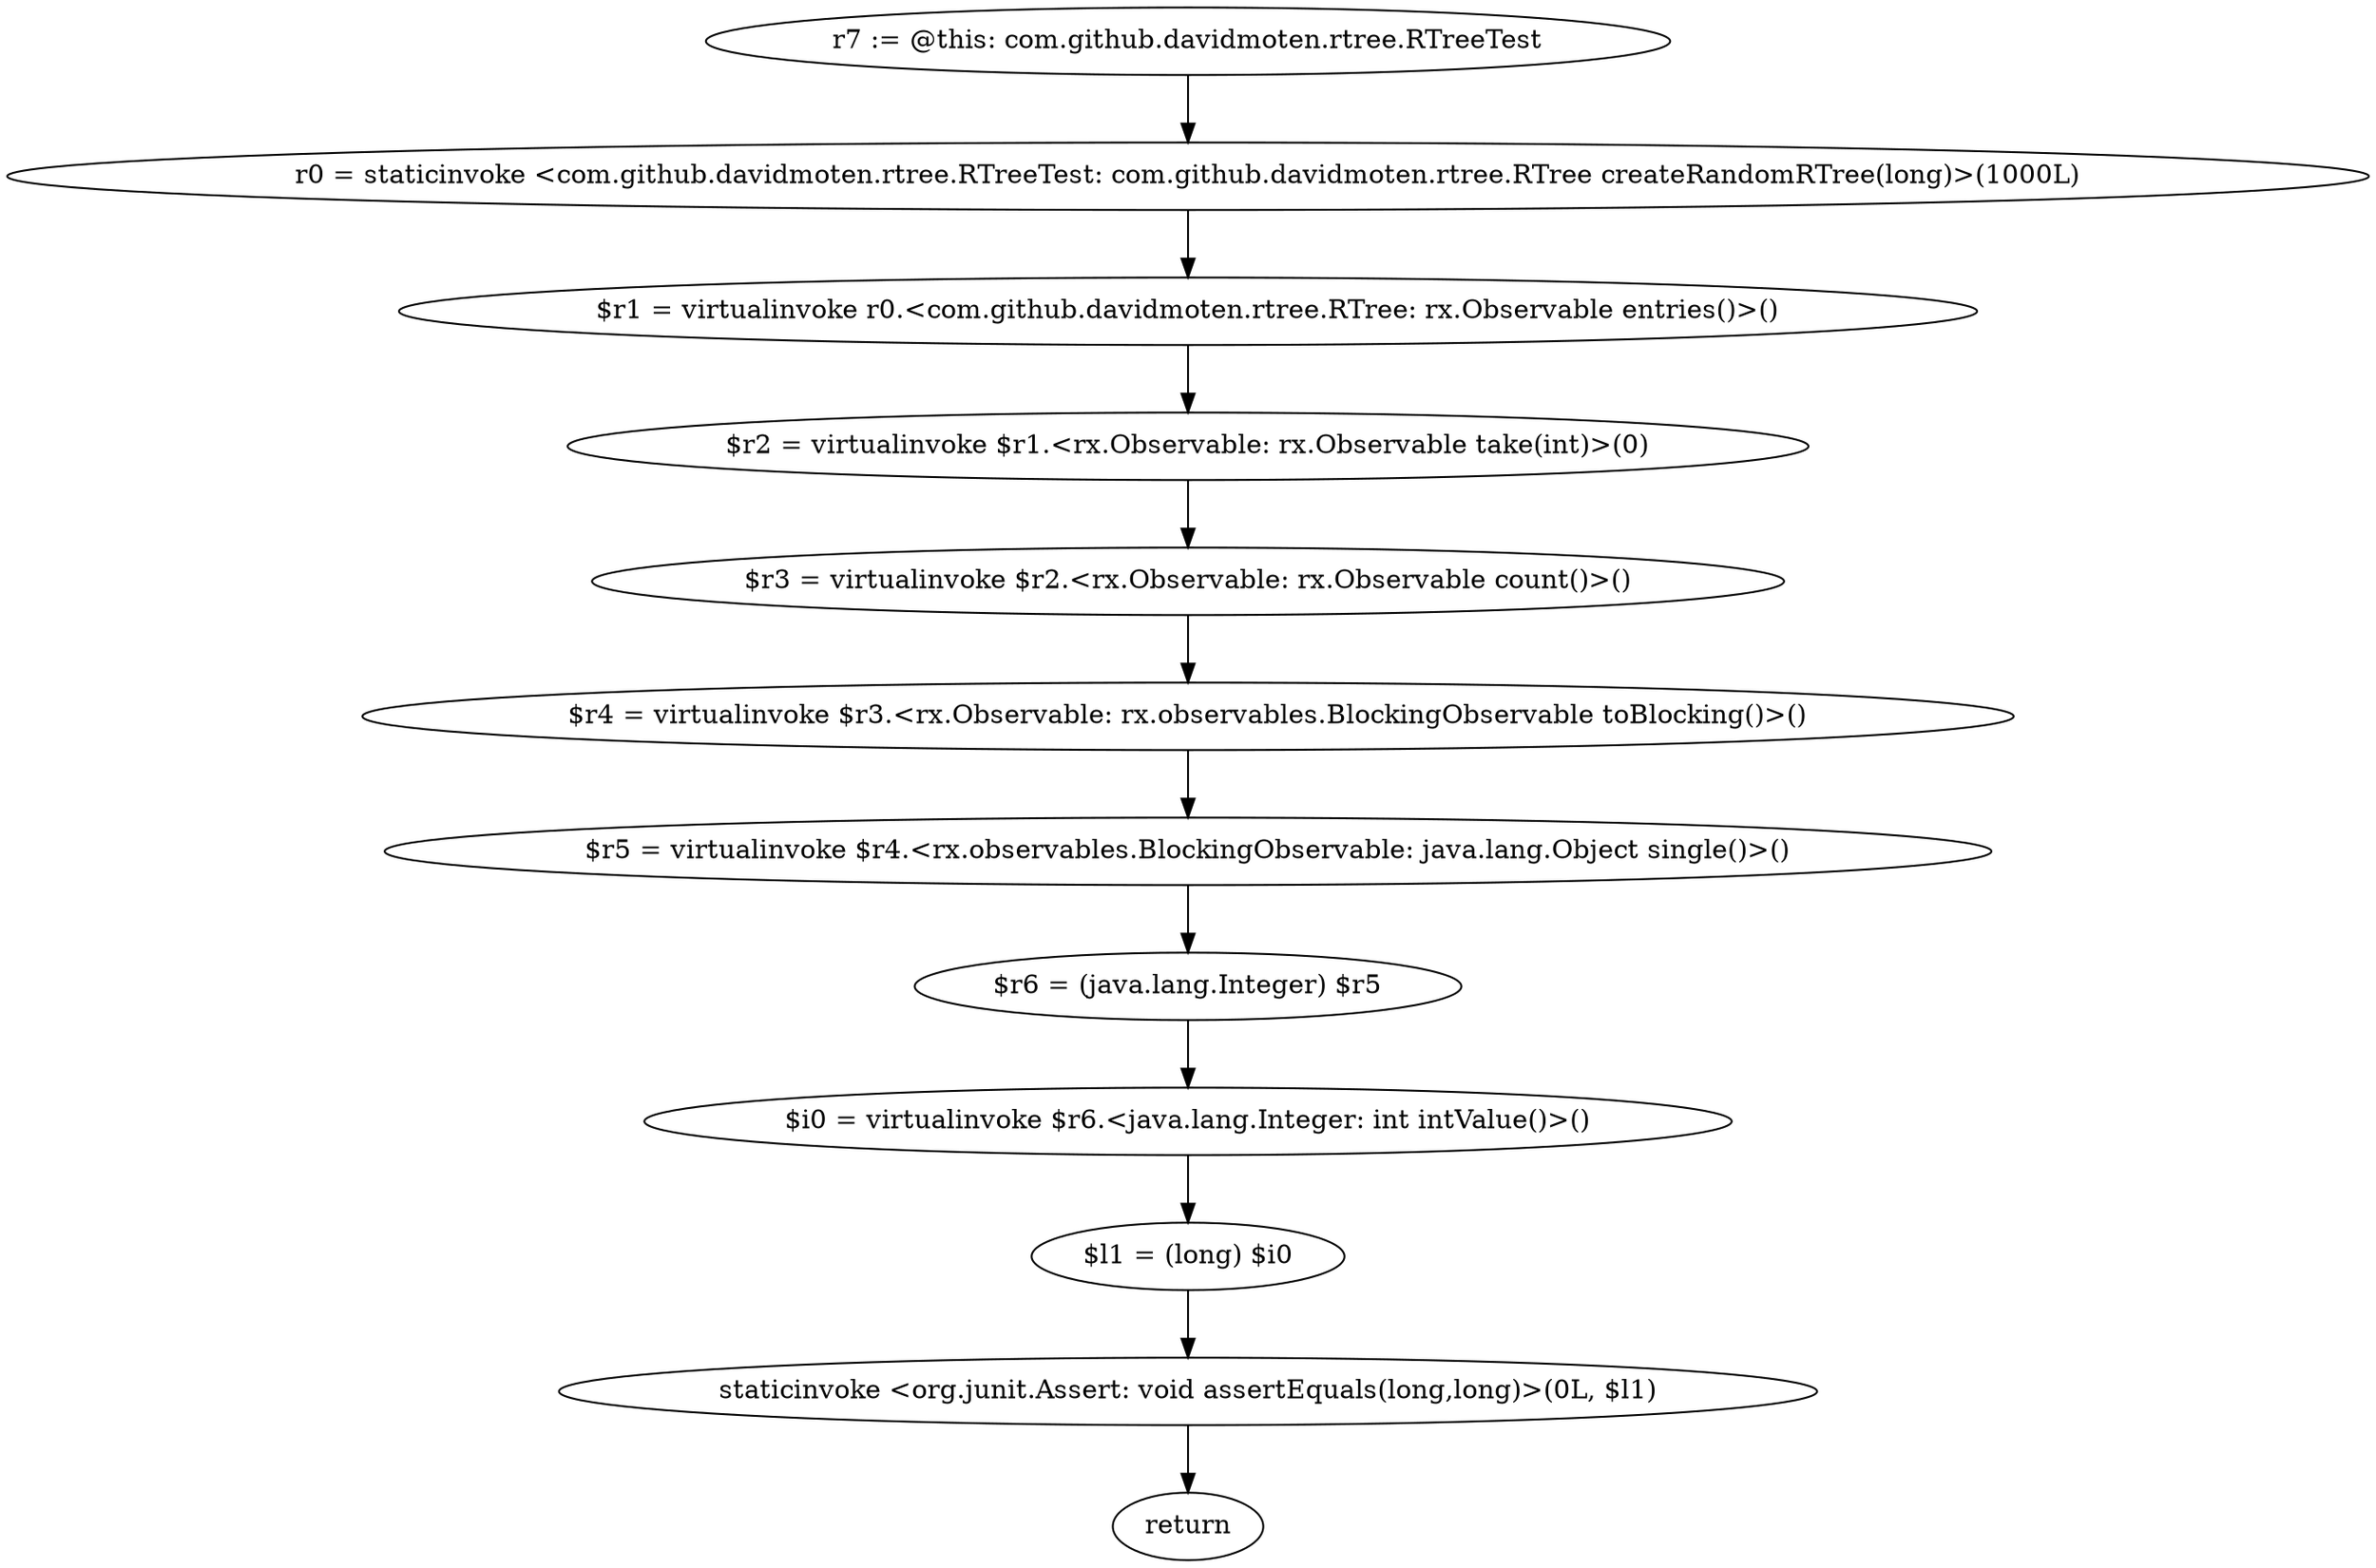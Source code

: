 digraph "unitGraph" {
    "r7 := @this: com.github.davidmoten.rtree.RTreeTest"
    "r0 = staticinvoke <com.github.davidmoten.rtree.RTreeTest: com.github.davidmoten.rtree.RTree createRandomRTree(long)>(1000L)"
    "$r1 = virtualinvoke r0.<com.github.davidmoten.rtree.RTree: rx.Observable entries()>()"
    "$r2 = virtualinvoke $r1.<rx.Observable: rx.Observable take(int)>(0)"
    "$r3 = virtualinvoke $r2.<rx.Observable: rx.Observable count()>()"
    "$r4 = virtualinvoke $r3.<rx.Observable: rx.observables.BlockingObservable toBlocking()>()"
    "$r5 = virtualinvoke $r4.<rx.observables.BlockingObservable: java.lang.Object single()>()"
    "$r6 = (java.lang.Integer) $r5"
    "$i0 = virtualinvoke $r6.<java.lang.Integer: int intValue()>()"
    "$l1 = (long) $i0"
    "staticinvoke <org.junit.Assert: void assertEquals(long,long)>(0L, $l1)"
    "return"
    "r7 := @this: com.github.davidmoten.rtree.RTreeTest"->"r0 = staticinvoke <com.github.davidmoten.rtree.RTreeTest: com.github.davidmoten.rtree.RTree createRandomRTree(long)>(1000L)";
    "r0 = staticinvoke <com.github.davidmoten.rtree.RTreeTest: com.github.davidmoten.rtree.RTree createRandomRTree(long)>(1000L)"->"$r1 = virtualinvoke r0.<com.github.davidmoten.rtree.RTree: rx.Observable entries()>()";
    "$r1 = virtualinvoke r0.<com.github.davidmoten.rtree.RTree: rx.Observable entries()>()"->"$r2 = virtualinvoke $r1.<rx.Observable: rx.Observable take(int)>(0)";
    "$r2 = virtualinvoke $r1.<rx.Observable: rx.Observable take(int)>(0)"->"$r3 = virtualinvoke $r2.<rx.Observable: rx.Observable count()>()";
    "$r3 = virtualinvoke $r2.<rx.Observable: rx.Observable count()>()"->"$r4 = virtualinvoke $r3.<rx.Observable: rx.observables.BlockingObservable toBlocking()>()";
    "$r4 = virtualinvoke $r3.<rx.Observable: rx.observables.BlockingObservable toBlocking()>()"->"$r5 = virtualinvoke $r4.<rx.observables.BlockingObservable: java.lang.Object single()>()";
    "$r5 = virtualinvoke $r4.<rx.observables.BlockingObservable: java.lang.Object single()>()"->"$r6 = (java.lang.Integer) $r5";
    "$r6 = (java.lang.Integer) $r5"->"$i0 = virtualinvoke $r6.<java.lang.Integer: int intValue()>()";
    "$i0 = virtualinvoke $r6.<java.lang.Integer: int intValue()>()"->"$l1 = (long) $i0";
    "$l1 = (long) $i0"->"staticinvoke <org.junit.Assert: void assertEquals(long,long)>(0L, $l1)";
    "staticinvoke <org.junit.Assert: void assertEquals(long,long)>(0L, $l1)"->"return";
}
